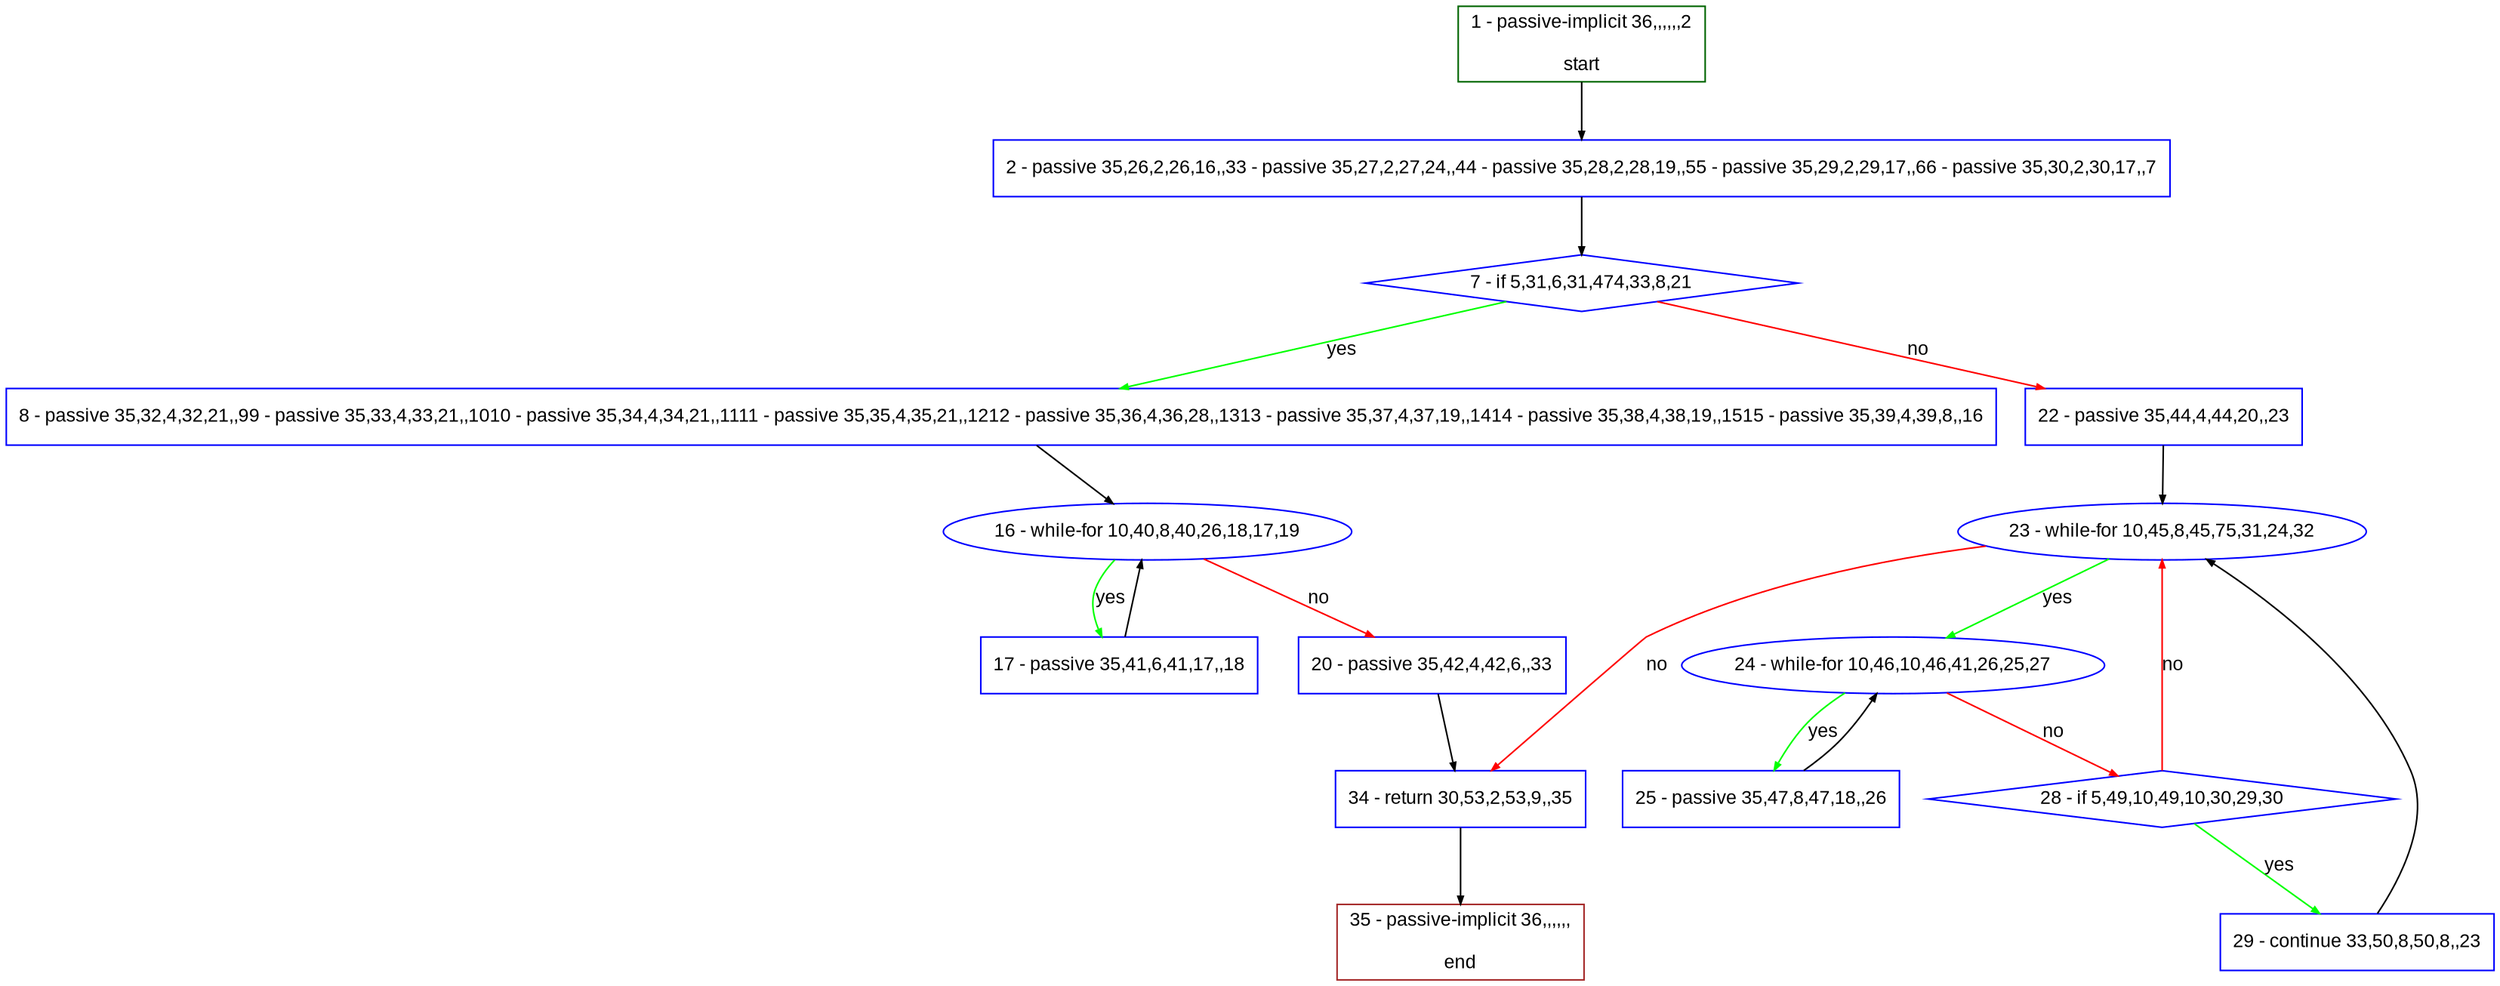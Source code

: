 digraph "" {
  graph [pack="true", label="", fontsize="12", packmode="clust", fontname="Arial", fillcolor="#FFFFCC", bgcolor="white", style="rounded,filled", compound="true"];
  node [node_initialized="no", label="", color="grey", fontsize="12", fillcolor="white", fontname="Arial", style="filled", shape="rectangle", compound="true", fixedsize="false"];
  edge [fontcolor="black", arrowhead="normal", arrowtail="none", arrowsize="0.5", ltail="", label="", color="black", fontsize="12", lhead="", fontname="Arial", dir="forward", compound="true"];
  __N1 [label="2 - passive 35,26,2,26,16,,33 - passive 35,27,2,27,24,,44 - passive 35,28,2,28,19,,55 - passive 35,29,2,29,17,,66 - passive 35,30,2,30,17,,7", color="#0000ff", fillcolor="#ffffff", style="filled", shape="box"];
  __N2 [label="1 - passive-implicit 36,,,,,,2\n\nstart", color="#006400", fillcolor="#ffffff", style="filled", shape="box"];
  __N3 [label="7 - if 5,31,6,31,474,33,8,21", color="#0000ff", fillcolor="#ffffff", style="filled", shape="diamond"];
  __N4 [label="8 - passive 35,32,4,32,21,,99 - passive 35,33,4,33,21,,1010 - passive 35,34,4,34,21,,1111 - passive 35,35,4,35,21,,1212 - passive 35,36,4,36,28,,1313 - passive 35,37,4,37,19,,1414 - passive 35,38,4,38,19,,1515 - passive 35,39,4,39,8,,16", color="#0000ff", fillcolor="#ffffff", style="filled", shape="box"];
  __N5 [label="22 - passive 35,44,4,44,20,,23", color="#0000ff", fillcolor="#ffffff", style="filled", shape="box"];
  __N6 [label="16 - while-for 10,40,8,40,26,18,17,19", color="#0000ff", fillcolor="#ffffff", style="filled", shape="oval"];
  __N7 [label="17 - passive 35,41,6,41,17,,18", color="#0000ff", fillcolor="#ffffff", style="filled", shape="box"];
  __N8 [label="20 - passive 35,42,4,42,6,,33", color="#0000ff", fillcolor="#ffffff", style="filled", shape="box"];
  __N9 [label="34 - return 30,53,2,53,9,,35", color="#0000ff", fillcolor="#ffffff", style="filled", shape="box"];
  __N10 [label="23 - while-for 10,45,8,45,75,31,24,32", color="#0000ff", fillcolor="#ffffff", style="filled", shape="oval"];
  __N11 [label="24 - while-for 10,46,10,46,41,26,25,27", color="#0000ff", fillcolor="#ffffff", style="filled", shape="oval"];
  __N12 [label="25 - passive 35,47,8,47,18,,26", color="#0000ff", fillcolor="#ffffff", style="filled", shape="box"];
  __N13 [label="28 - if 5,49,10,49,10,30,29,30", color="#0000ff", fillcolor="#ffffff", style="filled", shape="diamond"];
  __N14 [label="29 - continue 33,50,8,50,8,,23", color="#0000ff", fillcolor="#ffffff", style="filled", shape="box"];
  __N15 [label="35 - passive-implicit 36,,,,,,\n\nend", color="#a52a2a", fillcolor="#ffffff", style="filled", shape="box"];
  __N2 -> __N1 [arrowhead="normal", arrowtail="none", color="#000000", label="", dir="forward"];
  __N1 -> __N3 [arrowhead="normal", arrowtail="none", color="#000000", label="", dir="forward"];
  __N3 -> __N4 [arrowhead="normal", arrowtail="none", color="#00ff00", label="yes", dir="forward"];
  __N3 -> __N5 [arrowhead="normal", arrowtail="none", color="#ff0000", label="no", dir="forward"];
  __N4 -> __N6 [arrowhead="normal", arrowtail="none", color="#000000", label="", dir="forward"];
  __N6 -> __N7 [arrowhead="normal", arrowtail="none", color="#00ff00", label="yes", dir="forward"];
  __N7 -> __N6 [arrowhead="normal", arrowtail="none", color="#000000", label="", dir="forward"];
  __N6 -> __N8 [arrowhead="normal", arrowtail="none", color="#ff0000", label="no", dir="forward"];
  __N8 -> __N9 [arrowhead="normal", arrowtail="none", color="#000000", label="", dir="forward"];
  __N5 -> __N10 [arrowhead="normal", arrowtail="none", color="#000000", label="", dir="forward"];
  __N10 -> __N11 [arrowhead="normal", arrowtail="none", color="#00ff00", label="yes", dir="forward"];
  __N10 -> __N9 [arrowhead="normal", arrowtail="none", color="#ff0000", label="no", dir="forward"];
  __N11 -> __N12 [arrowhead="normal", arrowtail="none", color="#00ff00", label="yes", dir="forward"];
  __N12 -> __N11 [arrowhead="normal", arrowtail="none", color="#000000", label="", dir="forward"];
  __N11 -> __N13 [arrowhead="normal", arrowtail="none", color="#ff0000", label="no", dir="forward"];
  __N13 -> __N10 [arrowhead="normal", arrowtail="none", color="#ff0000", label="no", dir="forward"];
  __N13 -> __N14 [arrowhead="normal", arrowtail="none", color="#00ff00", label="yes", dir="forward"];
  __N14 -> __N10 [arrowhead="normal", arrowtail="none", color="#000000", label="", dir="forward"];
  __N9 -> __N15 [arrowhead="normal", arrowtail="none", color="#000000", label="", dir="forward"];
}
